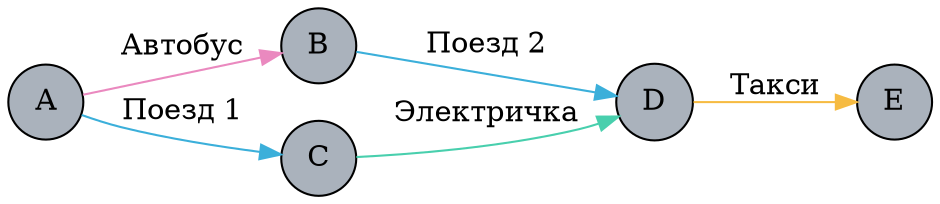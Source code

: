 # train 		= 3bafda
# local train 	= 48cfad
# bus 			= ea89bf
# taxi			= f6bb42
# plane			= fc6e51
digraph example {
	rankdir = LR;
	node [style=filled, shape=circle, fillcolor="#aab2bc", fontcolor="#000000"];
	A;
	B;
	C;
	D;
	E;
	A -> B [label="Автобус", color="#ea89bf"];
	A -> C [label="Поезд 1", color="#3bafda"];
	B -> D [label="Поезд 2", color="#3bafda"];
	C -> D [label="Электричка", color="#48cfad"];
	D -> E [label="Такси", color="#f6bb42"];
}